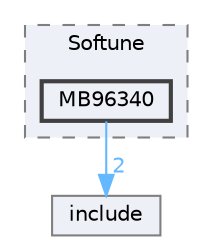 digraph "D:/Projects/Raspberrypi_pico/pico_freertos_final/freertos_pico2/pico_freertos/FreeRTOS-Kernel/portable/Softune/MB96340"
{
 // LATEX_PDF_SIZE
  bgcolor="transparent";
  edge [fontname=Helvetica,fontsize=10,labelfontname=Helvetica,labelfontsize=10];
  node [fontname=Helvetica,fontsize=10,shape=box,height=0.2,width=0.4];
  compound=true
  subgraph clusterdir_5b7752eebdc1a70d40cc4ed8e7a38596 {
    graph [ bgcolor="#edf0f7", pencolor="grey50", label="Softune", fontname=Helvetica,fontsize=10 style="filled,dashed", URL="dir_5b7752eebdc1a70d40cc4ed8e7a38596.html",tooltip=""]
  dir_28291fb32defa2447e810556120c3725 [label="MB96340", fillcolor="#edf0f7", color="grey25", style="filled,bold", URL="dir_28291fb32defa2447e810556120c3725.html",tooltip=""];
  }
  dir_c69ece34c3f150cb2c6f1098178b172a [label="include", fillcolor="#edf0f7", color="grey50", style="filled", URL="dir_c69ece34c3f150cb2c6f1098178b172a.html",tooltip=""];
  dir_28291fb32defa2447e810556120c3725->dir_c69ece34c3f150cb2c6f1098178b172a [headlabel="2", labeldistance=1.5 headhref="dir_000134_000125.html" href="dir_000134_000125.html" color="steelblue1" fontcolor="steelblue1"];
}
